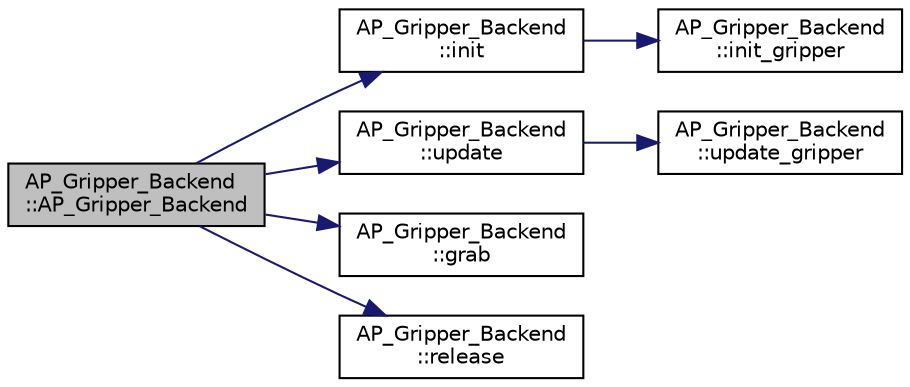 digraph "AP_Gripper_Backend::AP_Gripper_Backend"
{
 // INTERACTIVE_SVG=YES
  edge [fontname="Helvetica",fontsize="10",labelfontname="Helvetica",labelfontsize="10"];
  node [fontname="Helvetica",fontsize="10",shape=record];
  rankdir="LR";
  Node1 [label="AP_Gripper_Backend\l::AP_Gripper_Backend",height=0.2,width=0.4,color="black", fillcolor="grey75", style="filled", fontcolor="black"];
  Node1 -> Node2 [color="midnightblue",fontsize="10",style="solid",fontname="Helvetica"];
  Node2 [label="AP_Gripper_Backend\l::init",height=0.2,width=0.4,color="black", fillcolor="white", style="filled",URL="$classAP__Gripper__Backend.html#a17b0015139d7c536d5b9c4cd288eab10"];
  Node2 -> Node3 [color="midnightblue",fontsize="10",style="solid",fontname="Helvetica"];
  Node3 [label="AP_Gripper_Backend\l::init_gripper",height=0.2,width=0.4,color="black", fillcolor="white", style="filled",URL="$classAP__Gripper__Backend.html#a952bea8bf1a916c086cee465dc1929e8"];
  Node1 -> Node4 [color="midnightblue",fontsize="10",style="solid",fontname="Helvetica"];
  Node4 [label="AP_Gripper_Backend\l::update",height=0.2,width=0.4,color="black", fillcolor="white", style="filled",URL="$classAP__Gripper__Backend.html#a212b38db63449247bf585bfa5753fbb6"];
  Node4 -> Node5 [color="midnightblue",fontsize="10",style="solid",fontname="Helvetica"];
  Node5 [label="AP_Gripper_Backend\l::update_gripper",height=0.2,width=0.4,color="black", fillcolor="white", style="filled",URL="$classAP__Gripper__Backend.html#ab40f683068c32b53685da9ac00f1d432"];
  Node1 -> Node6 [color="midnightblue",fontsize="10",style="solid",fontname="Helvetica"];
  Node6 [label="AP_Gripper_Backend\l::grab",height=0.2,width=0.4,color="black", fillcolor="white", style="filled",URL="$classAP__Gripper__Backend.html#a29d62bf9367b7ad85e8369ab17671e21"];
  Node1 -> Node7 [color="midnightblue",fontsize="10",style="solid",fontname="Helvetica"];
  Node7 [label="AP_Gripper_Backend\l::release",height=0.2,width=0.4,color="black", fillcolor="white", style="filled",URL="$classAP__Gripper__Backend.html#a77f00ba4fccb3b19f6d5f81740ed33f7"];
}
